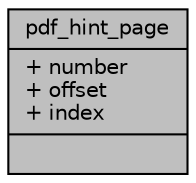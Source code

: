digraph "pdf_hint_page"
{
 // LATEX_PDF_SIZE
  edge [fontname="Helvetica",fontsize="10",labelfontname="Helvetica",labelfontsize="10"];
  node [fontname="Helvetica",fontsize="10",shape=record];
  Node1 [label="{pdf_hint_page\n|+ number\l+ offset\l+ index\l|}",height=0.2,width=0.4,color="black", fillcolor="grey75", style="filled", fontcolor="black",tooltip=" "];
}
